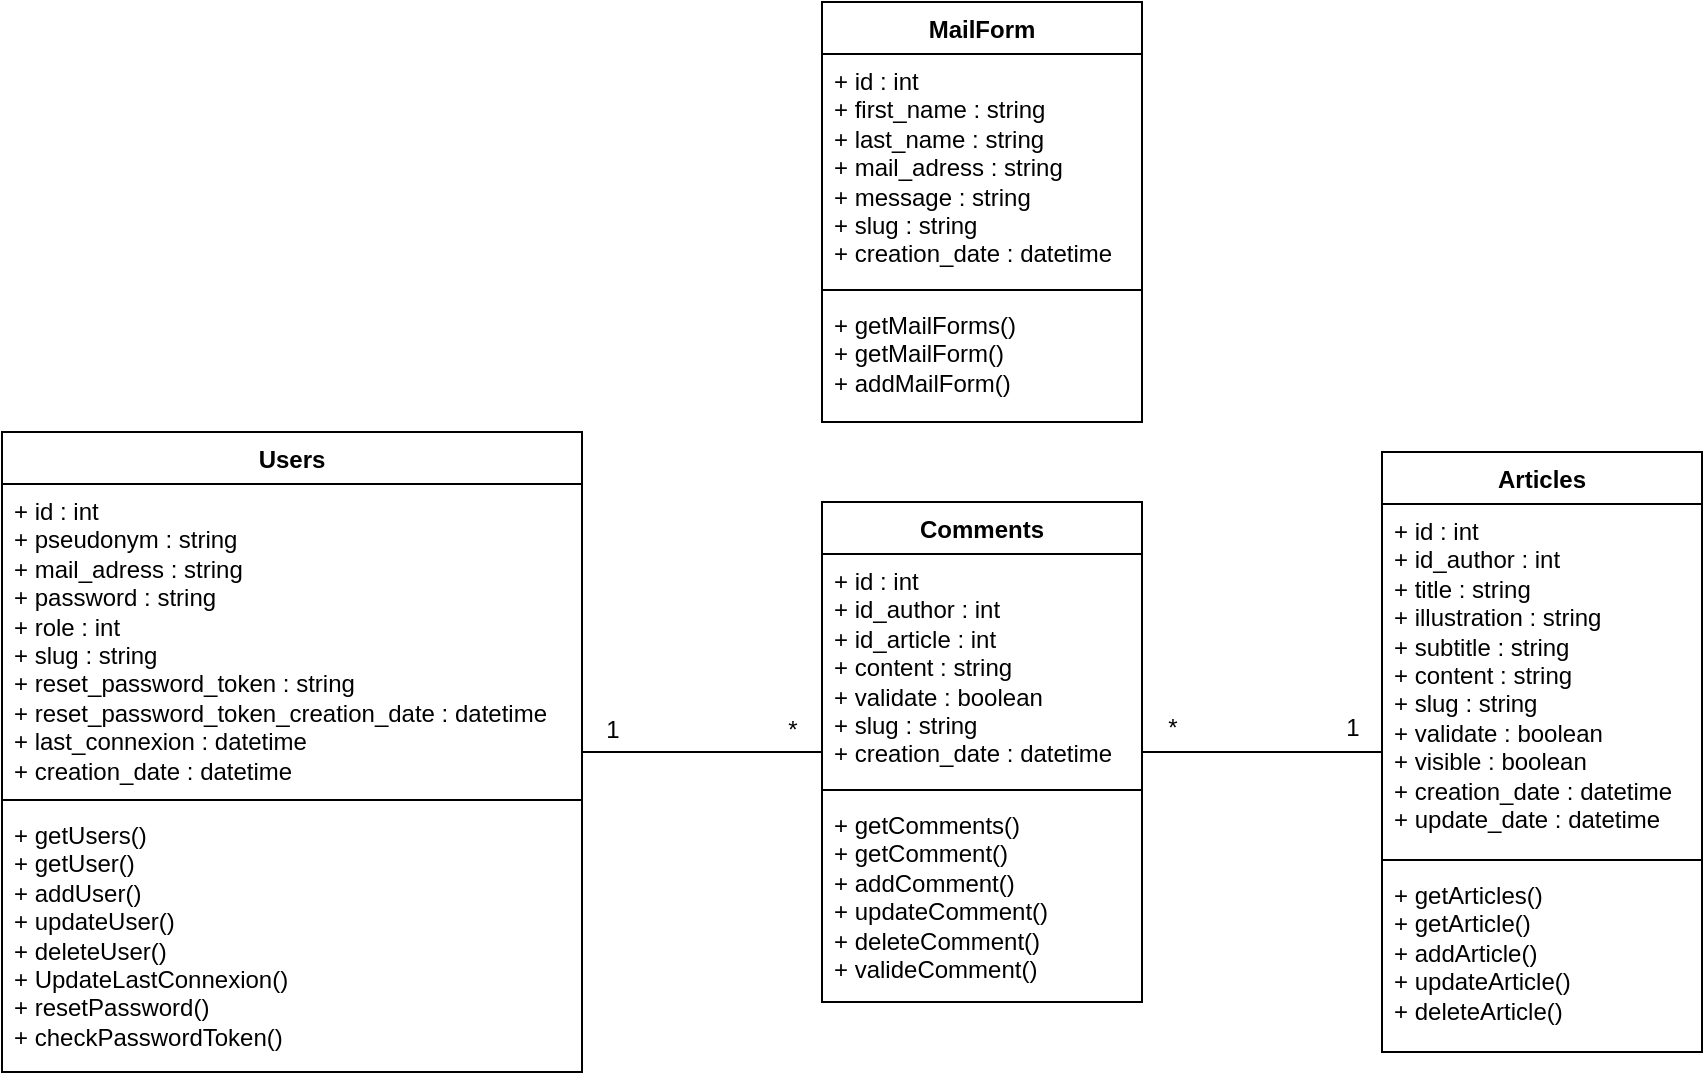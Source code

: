 <mxfile version="21.3.2" type="device">
  <diagram name="Page-1" id="kaoYOqhvuLUMERpKKi9R">
    <mxGraphModel dx="3267" dy="132" grid="1" gridSize="10" guides="1" tooltips="1" connect="1" arrows="1" fold="1" page="1" pageScale="1" pageWidth="827" pageHeight="1169" math="0" shadow="0">
      <root>
        <mxCell id="0" />
        <mxCell id="1" parent="0" />
        <mxCell id="7pwwrW8SkEieM3p2LjNU-1" value="Articles" style="swimlane;fontStyle=1;align=center;verticalAlign=top;childLayout=stackLayout;horizontal=1;startSize=26;horizontalStack=0;resizeParent=1;resizeParentMax=0;resizeLast=0;collapsible=1;marginBottom=0;whiteSpace=wrap;html=1;" parent="1" vertex="1">
          <mxGeometry x="678" y="1711" width="160" height="300" as="geometry" />
        </mxCell>
        <mxCell id="7pwwrW8SkEieM3p2LjNU-2" value="&lt;div&gt;+ id : int&lt;/div&gt;&lt;div&gt;+ id_author : int&lt;br&gt;&lt;/div&gt;&lt;div&gt;+ title : string&lt;/div&gt;&lt;div&gt;+ illustration : string&lt;/div&gt;&lt;div&gt;+ subtitle : string&lt;/div&gt;&lt;div&gt;+ content : string&lt;/div&gt;&lt;div&gt;+ slug : string&lt;br&gt;&lt;/div&gt;&lt;div&gt;+ validate : boolean&lt;br&gt;&lt;/div&gt;&lt;div&gt;+ visible : boolean&lt;br&gt;&lt;/div&gt;&lt;div&gt;+ creation_date : datetime&lt;br&gt;&lt;/div&gt;&lt;div&gt;+ update_date : datetime&lt;/div&gt;&lt;div&gt;&lt;br&gt;&lt;/div&gt;" style="text;strokeColor=none;fillColor=none;align=left;verticalAlign=top;spacingLeft=4;spacingRight=4;overflow=hidden;rotatable=0;points=[[0,0.5],[1,0.5]];portConstraint=eastwest;whiteSpace=wrap;html=1;" parent="7pwwrW8SkEieM3p2LjNU-1" vertex="1">
          <mxGeometry y="26" width="160" height="174" as="geometry" />
        </mxCell>
        <mxCell id="7pwwrW8SkEieM3p2LjNU-3" value="" style="line;strokeWidth=1;fillColor=none;align=left;verticalAlign=middle;spacingTop=-1;spacingLeft=3;spacingRight=3;rotatable=0;labelPosition=right;points=[];portConstraint=eastwest;strokeColor=inherit;" parent="7pwwrW8SkEieM3p2LjNU-1" vertex="1">
          <mxGeometry y="200" width="160" height="8" as="geometry" />
        </mxCell>
        <mxCell id="7pwwrW8SkEieM3p2LjNU-4" value="&lt;div&gt;+ getArticles()&lt;br&gt;&lt;/div&gt;&lt;div&gt;+ getArticle()&lt;br&gt;&lt;/div&gt;&lt;div&gt;+ addArticle()&lt;/div&gt;&lt;div&gt;+ updateArticle()&lt;/div&gt;&lt;div&gt;+ deleteArticle()&lt;/div&gt;" style="text;strokeColor=none;fillColor=none;align=left;verticalAlign=top;spacingLeft=4;spacingRight=4;overflow=hidden;rotatable=0;points=[[0,0.5],[1,0.5]];portConstraint=eastwest;whiteSpace=wrap;html=1;" parent="7pwwrW8SkEieM3p2LjNU-1" vertex="1">
          <mxGeometry y="208" width="160" height="92" as="geometry" />
        </mxCell>
        <mxCell id="7pwwrW8SkEieM3p2LjNU-5" value="Users" style="swimlane;fontStyle=1;align=center;verticalAlign=top;childLayout=stackLayout;horizontal=1;startSize=26;horizontalStack=0;resizeParent=1;resizeParentMax=0;resizeLast=0;collapsible=1;marginBottom=0;whiteSpace=wrap;html=1;" parent="1" vertex="1">
          <mxGeometry x="-12" y="1701" width="290" height="320" as="geometry" />
        </mxCell>
        <mxCell id="7pwwrW8SkEieM3p2LjNU-6" value="&lt;div&gt;+ id : int&lt;/div&gt;&lt;div&gt;+ pseudonym : string&lt;br&gt;&lt;/div&gt;&lt;div&gt;+ mail_adress : string&lt;br&gt;&lt;/div&gt;&lt;div&gt;+ password : string&lt;/div&gt;&lt;div&gt;+ role : int&lt;br&gt;&lt;/div&gt;&lt;div&gt;+ slug : string&lt;br&gt;&lt;/div&gt;&lt;div&gt;+ reset_password_token : string&lt;br&gt;&lt;/div&gt;&lt;div&gt;+ reset_password_token_creation_date : datetime&lt;br&gt;&lt;/div&gt;&lt;div&gt;+ last_connexion : datetime&lt;br&gt;&lt;/div&gt;&lt;div&gt;+ creation_date : datetime&lt;/div&gt;&lt;div&gt;&lt;br&gt;&lt;/div&gt;" style="text;strokeColor=none;fillColor=none;align=left;verticalAlign=top;spacingLeft=4;spacingRight=4;overflow=hidden;rotatable=0;points=[[0,0.5],[1,0.5]];portConstraint=eastwest;whiteSpace=wrap;html=1;" parent="7pwwrW8SkEieM3p2LjNU-5" vertex="1">
          <mxGeometry y="26" width="290" height="154" as="geometry" />
        </mxCell>
        <mxCell id="7pwwrW8SkEieM3p2LjNU-7" value="" style="line;strokeWidth=1;fillColor=none;align=left;verticalAlign=middle;spacingTop=-1;spacingLeft=3;spacingRight=3;rotatable=0;labelPosition=right;points=[];portConstraint=eastwest;strokeColor=inherit;" parent="7pwwrW8SkEieM3p2LjNU-5" vertex="1">
          <mxGeometry y="180" width="290" height="8" as="geometry" />
        </mxCell>
        <mxCell id="7pwwrW8SkEieM3p2LjNU-8" value="&lt;div&gt;+ getUsers()&lt;br&gt;&lt;/div&gt;&lt;div&gt;+ getUser()&lt;br&gt;&lt;/div&gt;&lt;div&gt;+ addUser()&lt;/div&gt;&lt;div&gt;+ updateUser()&lt;/div&gt;&lt;div&gt;+ deleteUser()&lt;/div&gt;&lt;div&gt;+ UpdateLastConnexion()&lt;/div&gt;&lt;div&gt;+ resetPassword()&lt;/div&gt;&lt;div&gt;+ checkPasswordToken()&lt;/div&gt;" style="text;strokeColor=none;fillColor=none;align=left;verticalAlign=top;spacingLeft=4;spacingRight=4;overflow=hidden;rotatable=0;points=[[0,0.5],[1,0.5]];portConstraint=eastwest;whiteSpace=wrap;html=1;" parent="7pwwrW8SkEieM3p2LjNU-5" vertex="1">
          <mxGeometry y="188" width="290" height="132" as="geometry" />
        </mxCell>
        <mxCell id="7pwwrW8SkEieM3p2LjNU-9" value="MailForm" style="swimlane;fontStyle=1;align=center;verticalAlign=top;childLayout=stackLayout;horizontal=1;startSize=26;horizontalStack=0;resizeParent=1;resizeParentMax=0;resizeLast=0;collapsible=1;marginBottom=0;whiteSpace=wrap;html=1;" parent="1" vertex="1">
          <mxGeometry x="398" y="1486" width="160" height="210" as="geometry" />
        </mxCell>
        <mxCell id="7pwwrW8SkEieM3p2LjNU-10" value="&lt;div&gt;+ id : int&lt;/div&gt;&lt;div&gt;+ first_name : string&lt;br&gt;&lt;/div&gt;&lt;div&gt;+ last_name : string&lt;br&gt;&lt;/div&gt;&lt;div&gt;+ mail_adress : string&lt;/div&gt;&lt;div&gt;+ message : string&lt;/div&gt;&lt;div&gt;+ slug : string&lt;br&gt;&lt;/div&gt;&lt;div&gt;+ creation_date : datetime&lt;/div&gt;&lt;div&gt;&lt;br&gt;&lt;/div&gt;" style="text;strokeColor=none;fillColor=none;align=left;verticalAlign=top;spacingLeft=4;spacingRight=4;overflow=hidden;rotatable=0;points=[[0,0.5],[1,0.5]];portConstraint=eastwest;whiteSpace=wrap;html=1;" parent="7pwwrW8SkEieM3p2LjNU-9" vertex="1">
          <mxGeometry y="26" width="160" height="114" as="geometry" />
        </mxCell>
        <mxCell id="7pwwrW8SkEieM3p2LjNU-11" value="" style="line;strokeWidth=1;fillColor=none;align=left;verticalAlign=middle;spacingTop=-1;spacingLeft=3;spacingRight=3;rotatable=0;labelPosition=right;points=[];portConstraint=eastwest;strokeColor=inherit;" parent="7pwwrW8SkEieM3p2LjNU-9" vertex="1">
          <mxGeometry y="140" width="160" height="8" as="geometry" />
        </mxCell>
        <mxCell id="7pwwrW8SkEieM3p2LjNU-12" value="&lt;div&gt;+ getMailForms()&lt;br&gt;&lt;/div&gt;&lt;div&gt;+ getMailForm()&lt;br&gt;&lt;/div&gt;&lt;div&gt;+ addMailForm()&lt;/div&gt;" style="text;strokeColor=none;fillColor=none;align=left;verticalAlign=top;spacingLeft=4;spacingRight=4;overflow=hidden;rotatable=0;points=[[0,0.5],[1,0.5]];portConstraint=eastwest;whiteSpace=wrap;html=1;" parent="7pwwrW8SkEieM3p2LjNU-9" vertex="1">
          <mxGeometry y="148" width="160" height="62" as="geometry" />
        </mxCell>
        <mxCell id="hm1dYat6MH93WJS7Nq-y-2" style="edgeStyle=orthogonalEdgeStyle;rounded=0;orthogonalLoop=1;jettySize=auto;html=1;endArrow=none;endFill=0;" edge="1" parent="1" source="7pwwrW8SkEieM3p2LjNU-13" target="7pwwrW8SkEieM3p2LjNU-5">
          <mxGeometry relative="1" as="geometry" />
        </mxCell>
        <mxCell id="hm1dYat6MH93WJS7Nq-y-4" style="edgeStyle=orthogonalEdgeStyle;rounded=0;orthogonalLoop=1;jettySize=auto;html=1;endArrow=none;endFill=0;" edge="1" parent="1" source="7pwwrW8SkEieM3p2LjNU-13" target="7pwwrW8SkEieM3p2LjNU-1">
          <mxGeometry relative="1" as="geometry" />
        </mxCell>
        <mxCell id="7pwwrW8SkEieM3p2LjNU-13" value="Comments" style="swimlane;fontStyle=1;align=center;verticalAlign=top;childLayout=stackLayout;horizontal=1;startSize=26;horizontalStack=0;resizeParent=1;resizeParentMax=0;resizeLast=0;collapsible=1;marginBottom=0;whiteSpace=wrap;html=1;" parent="1" vertex="1">
          <mxGeometry x="398" y="1736" width="160" height="250" as="geometry" />
        </mxCell>
        <mxCell id="7pwwrW8SkEieM3p2LjNU-14" value="&lt;div&gt;+ id : int&lt;/div&gt;&lt;div&gt;+ id_author : int&lt;/div&gt;&lt;div&gt;+ id_article : int&lt;br&gt;&lt;/div&gt;&lt;div&gt;+ content : string&lt;br&gt;&lt;/div&gt;&lt;div&gt;+ validate : boolean&lt;/div&gt;&lt;div&gt;+ slug : string&lt;br&gt;&lt;/div&gt;&lt;div&gt;+ creation_date : datetime&lt;/div&gt;&lt;div&gt;&lt;br&gt;&lt;/div&gt;" style="text;strokeColor=none;fillColor=none;align=left;verticalAlign=top;spacingLeft=4;spacingRight=4;overflow=hidden;rotatable=0;points=[[0,0.5],[1,0.5]];portConstraint=eastwest;whiteSpace=wrap;html=1;" parent="7pwwrW8SkEieM3p2LjNU-13" vertex="1">
          <mxGeometry y="26" width="160" height="114" as="geometry" />
        </mxCell>
        <mxCell id="7pwwrW8SkEieM3p2LjNU-15" value="" style="line;strokeWidth=1;fillColor=none;align=left;verticalAlign=middle;spacingTop=-1;spacingLeft=3;spacingRight=3;rotatable=0;labelPosition=right;points=[];portConstraint=eastwest;strokeColor=inherit;" parent="7pwwrW8SkEieM3p2LjNU-13" vertex="1">
          <mxGeometry y="140" width="160" height="8" as="geometry" />
        </mxCell>
        <mxCell id="7pwwrW8SkEieM3p2LjNU-16" value="&lt;div&gt;+ getComments()&lt;br&gt;&lt;/div&gt;&lt;div&gt;+ getComment()&lt;br&gt;&lt;/div&gt;&lt;div&gt;+ addComment()&lt;/div&gt;&lt;div&gt;+ updateComment()&lt;/div&gt;&lt;div&gt;+ deleteComment()&lt;/div&gt;&lt;div&gt;+ valideComment()&lt;br&gt;&lt;/div&gt;" style="text;strokeColor=none;fillColor=none;align=left;verticalAlign=top;spacingLeft=4;spacingRight=4;overflow=hidden;rotatable=0;points=[[0,0.5],[1,0.5]];portConstraint=eastwest;whiteSpace=wrap;html=1;" parent="7pwwrW8SkEieM3p2LjNU-13" vertex="1">
          <mxGeometry y="148" width="160" height="102" as="geometry" />
        </mxCell>
        <mxCell id="7pwwrW8SkEieM3p2LjNU-18" value="1" style="text;html=1;align=center;verticalAlign=middle;resizable=0;points=[];autosize=1;strokeColor=none;fillColor=none;" parent="1" vertex="1">
          <mxGeometry x="278" y="1835" width="30" height="30" as="geometry" />
        </mxCell>
        <mxCell id="7pwwrW8SkEieM3p2LjNU-19" value="*" style="text;html=1;align=center;verticalAlign=middle;resizable=0;points=[];autosize=1;strokeColor=none;fillColor=none;" parent="1" vertex="1">
          <mxGeometry x="368" y="1835" width="30" height="30" as="geometry" />
        </mxCell>
        <mxCell id="7pwwrW8SkEieM3p2LjNU-23" value="*" style="text;html=1;align=center;verticalAlign=middle;resizable=0;points=[];autosize=1;strokeColor=none;fillColor=none;" parent="1" vertex="1">
          <mxGeometry x="558" y="1834" width="30" height="30" as="geometry" />
        </mxCell>
        <mxCell id="7pwwrW8SkEieM3p2LjNU-24" value="1" style="text;html=1;align=center;verticalAlign=middle;resizable=0;points=[];autosize=1;strokeColor=none;fillColor=none;" parent="1" vertex="1">
          <mxGeometry x="648" y="1834" width="30" height="30" as="geometry" />
        </mxCell>
      </root>
    </mxGraphModel>
  </diagram>
</mxfile>
